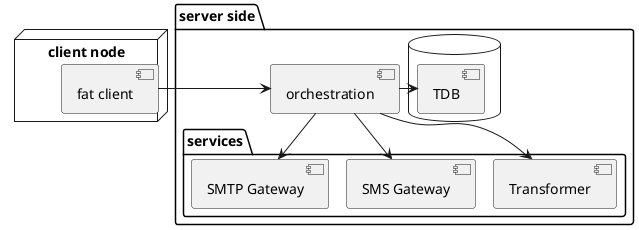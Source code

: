 @startuml
!pragma layout smetana

node "client node" {
    [fat client]
}


package "server side" {
    [orchestration]
    package "services" {
        [Transformer]
        [SMS Gateway]
        [SMTP Gateway]
    }
    database {
        [TDB]
    }
}

[fat client] -r-> [orchestration]
[orchestration] -> [TDB]
[orchestration] -d-> [Transformer]
[orchestration] -> [SMS Gateway]
[orchestration] -> [SMTP Gateway]


@enduml
